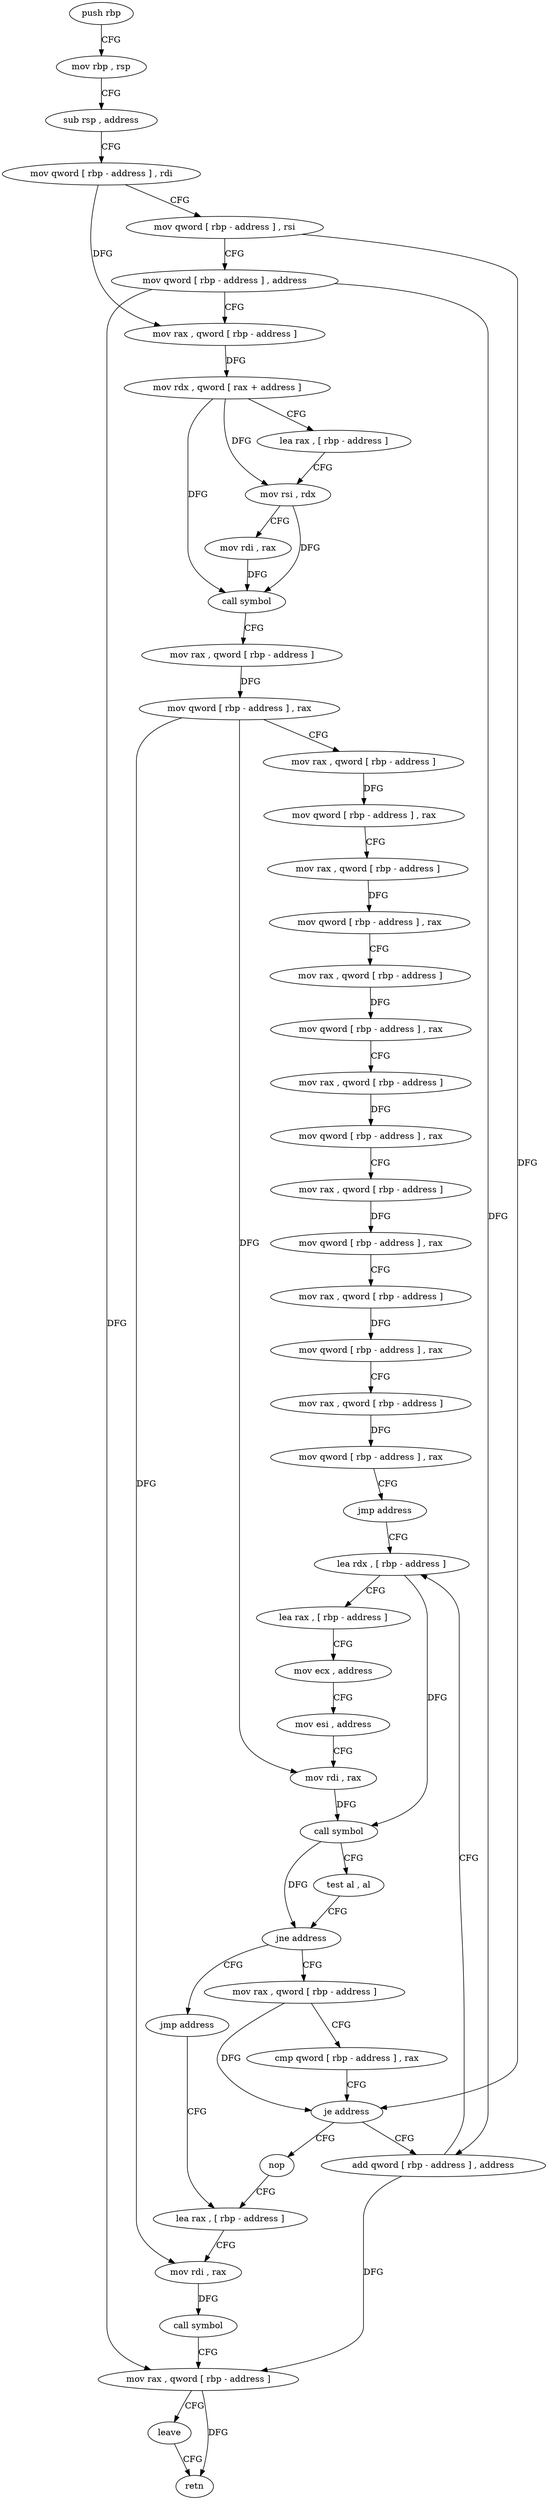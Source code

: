 digraph "func" {
"91024" [label = "push rbp" ]
"91025" [label = "mov rbp , rsp" ]
"91028" [label = "sub rsp , address" ]
"91035" [label = "mov qword [ rbp - address ] , rdi" ]
"91039" [label = "mov qword [ rbp - address ] , rsi" ]
"91043" [label = "mov qword [ rbp - address ] , address" ]
"91051" [label = "mov rax , qword [ rbp - address ]" ]
"91055" [label = "mov rdx , qword [ rax + address ]" ]
"91059" [label = "lea rax , [ rbp - address ]" ]
"91066" [label = "mov rsi , rdx" ]
"91069" [label = "mov rdi , rax" ]
"91072" [label = "call symbol" ]
"91077" [label = "mov rax , qword [ rbp - address ]" ]
"91084" [label = "mov qword [ rbp - address ] , rax" ]
"91088" [label = "mov rax , qword [ rbp - address ]" ]
"91095" [label = "mov qword [ rbp - address ] , rax" ]
"91099" [label = "mov rax , qword [ rbp - address ]" ]
"91106" [label = "mov qword [ rbp - address ] , rax" ]
"91110" [label = "mov rax , qword [ rbp - address ]" ]
"91117" [label = "mov qword [ rbp - address ] , rax" ]
"91121" [label = "mov rax , qword [ rbp - address ]" ]
"91128" [label = "mov qword [ rbp - address ] , rax" ]
"91132" [label = "mov rax , qword [ rbp - address ]" ]
"91139" [label = "mov qword [ rbp - address ] , rax" ]
"91143" [label = "mov rax , qword [ rbp - address ]" ]
"91147" [label = "mov qword [ rbp - address ] , rax" ]
"91151" [label = "mov rax , qword [ rbp - address ]" ]
"91155" [label = "mov qword [ rbp - address ] , rax" ]
"91159" [label = "jmp address" ]
"91176" [label = "lea rdx , [ rbp - address ]" ]
"91180" [label = "lea rax , [ rbp - address ]" ]
"91184" [label = "mov ecx , address" ]
"91189" [label = "mov esi , address" ]
"91194" [label = "mov rdi , rax" ]
"91197" [label = "call symbol" ]
"91202" [label = "test al , al" ]
"91204" [label = "jne address" ]
"91161" [label = "mov rax , qword [ rbp - address ]" ]
"91206" [label = "jmp address" ]
"91165" [label = "cmp qword [ rbp - address ] , rax" ]
"91169" [label = "je address" ]
"91208" [label = "nop" ]
"91171" [label = "add qword [ rbp - address ] , address" ]
"91209" [label = "lea rax , [ rbp - address ]" ]
"91213" [label = "mov rdi , rax" ]
"91216" [label = "call symbol" ]
"91221" [label = "mov rax , qword [ rbp - address ]" ]
"91225" [label = "leave" ]
"91226" [label = "retn" ]
"91024" -> "91025" [ label = "CFG" ]
"91025" -> "91028" [ label = "CFG" ]
"91028" -> "91035" [ label = "CFG" ]
"91035" -> "91039" [ label = "CFG" ]
"91035" -> "91051" [ label = "DFG" ]
"91039" -> "91043" [ label = "CFG" ]
"91039" -> "91169" [ label = "DFG" ]
"91043" -> "91051" [ label = "CFG" ]
"91043" -> "91171" [ label = "DFG" ]
"91043" -> "91221" [ label = "DFG" ]
"91051" -> "91055" [ label = "DFG" ]
"91055" -> "91059" [ label = "CFG" ]
"91055" -> "91066" [ label = "DFG" ]
"91055" -> "91072" [ label = "DFG" ]
"91059" -> "91066" [ label = "CFG" ]
"91066" -> "91069" [ label = "CFG" ]
"91066" -> "91072" [ label = "DFG" ]
"91069" -> "91072" [ label = "DFG" ]
"91072" -> "91077" [ label = "CFG" ]
"91077" -> "91084" [ label = "DFG" ]
"91084" -> "91088" [ label = "CFG" ]
"91084" -> "91194" [ label = "DFG" ]
"91084" -> "91213" [ label = "DFG" ]
"91088" -> "91095" [ label = "DFG" ]
"91095" -> "91099" [ label = "CFG" ]
"91099" -> "91106" [ label = "DFG" ]
"91106" -> "91110" [ label = "CFG" ]
"91110" -> "91117" [ label = "DFG" ]
"91117" -> "91121" [ label = "CFG" ]
"91121" -> "91128" [ label = "DFG" ]
"91128" -> "91132" [ label = "CFG" ]
"91132" -> "91139" [ label = "DFG" ]
"91139" -> "91143" [ label = "CFG" ]
"91143" -> "91147" [ label = "DFG" ]
"91147" -> "91151" [ label = "CFG" ]
"91151" -> "91155" [ label = "DFG" ]
"91155" -> "91159" [ label = "CFG" ]
"91159" -> "91176" [ label = "CFG" ]
"91176" -> "91180" [ label = "CFG" ]
"91176" -> "91197" [ label = "DFG" ]
"91180" -> "91184" [ label = "CFG" ]
"91184" -> "91189" [ label = "CFG" ]
"91189" -> "91194" [ label = "CFG" ]
"91194" -> "91197" [ label = "DFG" ]
"91197" -> "91202" [ label = "CFG" ]
"91197" -> "91204" [ label = "DFG" ]
"91202" -> "91204" [ label = "CFG" ]
"91204" -> "91161" [ label = "CFG" ]
"91204" -> "91206" [ label = "CFG" ]
"91161" -> "91165" [ label = "CFG" ]
"91161" -> "91169" [ label = "DFG" ]
"91206" -> "91209" [ label = "CFG" ]
"91165" -> "91169" [ label = "CFG" ]
"91169" -> "91208" [ label = "CFG" ]
"91169" -> "91171" [ label = "CFG" ]
"91208" -> "91209" [ label = "CFG" ]
"91171" -> "91176" [ label = "CFG" ]
"91171" -> "91221" [ label = "DFG" ]
"91209" -> "91213" [ label = "CFG" ]
"91213" -> "91216" [ label = "DFG" ]
"91216" -> "91221" [ label = "CFG" ]
"91221" -> "91225" [ label = "CFG" ]
"91221" -> "91226" [ label = "DFG" ]
"91225" -> "91226" [ label = "CFG" ]
}
